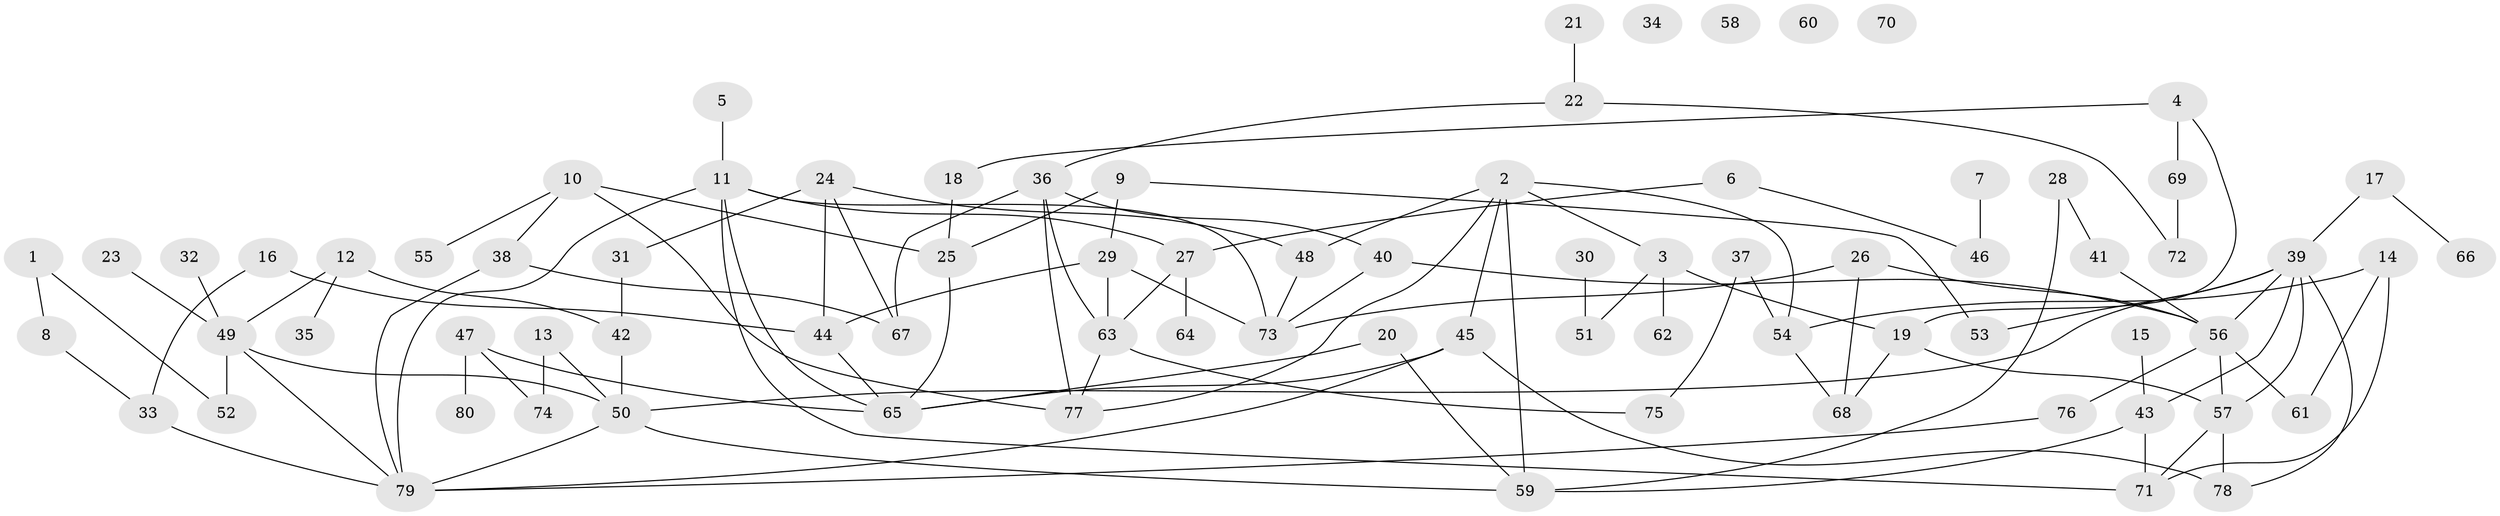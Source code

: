 // coarse degree distribution, {10: 0.047619047619047616, 2: 0.19047619047619047, 3: 0.2857142857142857, 1: 0.09523809523809523, 7: 0.09523809523809523, 4: 0.09523809523809523, 6: 0.09523809523809523, 5: 0.09523809523809523}
// Generated by graph-tools (version 1.1) at 2025/47/03/04/25 22:47:58]
// undirected, 80 vertices, 115 edges
graph export_dot {
  node [color=gray90,style=filled];
  1;
  2;
  3;
  4;
  5;
  6;
  7;
  8;
  9;
  10;
  11;
  12;
  13;
  14;
  15;
  16;
  17;
  18;
  19;
  20;
  21;
  22;
  23;
  24;
  25;
  26;
  27;
  28;
  29;
  30;
  31;
  32;
  33;
  34;
  35;
  36;
  37;
  38;
  39;
  40;
  41;
  42;
  43;
  44;
  45;
  46;
  47;
  48;
  49;
  50;
  51;
  52;
  53;
  54;
  55;
  56;
  57;
  58;
  59;
  60;
  61;
  62;
  63;
  64;
  65;
  66;
  67;
  68;
  69;
  70;
  71;
  72;
  73;
  74;
  75;
  76;
  77;
  78;
  79;
  80;
  1 -- 8;
  1 -- 52;
  2 -- 3;
  2 -- 45;
  2 -- 48;
  2 -- 54;
  2 -- 59;
  2 -- 77;
  3 -- 19;
  3 -- 51;
  3 -- 62;
  4 -- 18;
  4 -- 19;
  4 -- 69;
  5 -- 11;
  6 -- 27;
  6 -- 46;
  7 -- 46;
  8 -- 33;
  9 -- 25;
  9 -- 29;
  9 -- 53;
  10 -- 25;
  10 -- 38;
  10 -- 55;
  10 -- 77;
  11 -- 27;
  11 -- 65;
  11 -- 71;
  11 -- 73;
  11 -- 79;
  12 -- 35;
  12 -- 42;
  12 -- 49;
  13 -- 50;
  13 -- 74;
  14 -- 54;
  14 -- 61;
  14 -- 71;
  15 -- 43;
  16 -- 33;
  16 -- 44;
  17 -- 39;
  17 -- 66;
  18 -- 25;
  19 -- 57;
  19 -- 68;
  20 -- 59;
  20 -- 65;
  21 -- 22;
  22 -- 36;
  22 -- 72;
  23 -- 49;
  24 -- 31;
  24 -- 44;
  24 -- 48;
  24 -- 67;
  25 -- 65;
  26 -- 56;
  26 -- 68;
  26 -- 73;
  27 -- 63;
  27 -- 64;
  28 -- 41;
  28 -- 59;
  29 -- 44;
  29 -- 63;
  29 -- 73;
  30 -- 51;
  31 -- 42;
  32 -- 49;
  33 -- 79;
  36 -- 40;
  36 -- 63;
  36 -- 67;
  36 -- 77;
  37 -- 54;
  37 -- 75;
  38 -- 67;
  38 -- 79;
  39 -- 43;
  39 -- 50;
  39 -- 53;
  39 -- 56;
  39 -- 57;
  39 -- 78;
  40 -- 56;
  40 -- 73;
  41 -- 56;
  42 -- 50;
  43 -- 59;
  43 -- 71;
  44 -- 65;
  45 -- 65;
  45 -- 78;
  45 -- 79;
  47 -- 65;
  47 -- 74;
  47 -- 80;
  48 -- 73;
  49 -- 50;
  49 -- 52;
  49 -- 79;
  50 -- 59;
  50 -- 79;
  54 -- 68;
  56 -- 57;
  56 -- 61;
  56 -- 76;
  57 -- 71;
  57 -- 78;
  63 -- 75;
  63 -- 77;
  69 -- 72;
  76 -- 79;
}
